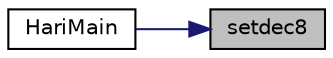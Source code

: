 digraph "setdec8"
{
 // LATEX_PDF_SIZE
  edge [fontname="Helvetica",fontsize="10",labelfontname="Helvetica",labelfontsize="10"];
  node [fontname="Helvetica",fontsize="10",shape=record];
  rankdir="RL";
  Node1 [label="setdec8",height=0.2,width=0.4,color="black", fillcolor="grey75", style="filled", fontcolor="black",tooltip=" "];
  Node1 -> Node2 [dir="back",color="midnightblue",fontsize="10",style="solid",fontname="Helvetica"];
  Node2 [label="HariMain",height=0.2,width=0.4,color="black", fillcolor="white", style="filled",URL="$invader_8c.html#a3bfd04b86eb41bd7301c75a3df6a89e0",tooltip=" "];
}
